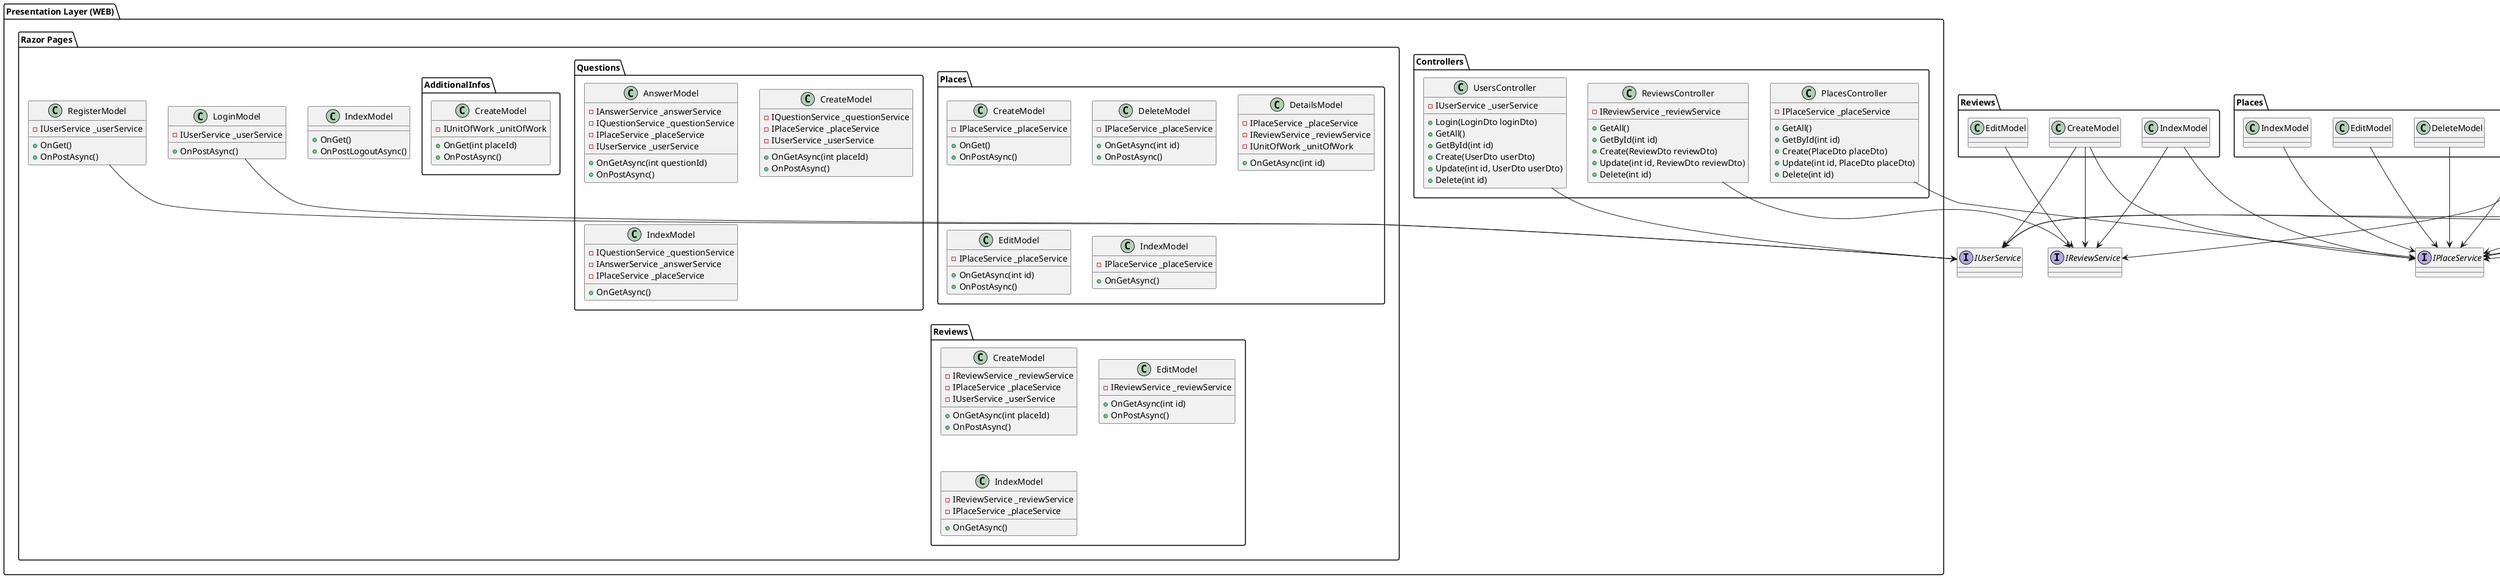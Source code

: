 @startuml
package "Presentation Layer (WEB)" {
  package "Controllers" {
    class PlacesController {
      - IPlaceService _placeService
      + GetAll()
      + GetById(int id)
      + Create(PlaceDto placeDto)
      + Update(int id, PlaceDto placeDto)
      + Delete(int id)
    }

    class ReviewsController {
      - IReviewService _reviewService
      + GetAll()
      + GetById(int id)
      + Create(ReviewDto reviewDto)
      + Update(int id, ReviewDto reviewDto)
      + Delete(int id)
    }

    class UsersController {
      - IUserService _userService
      + Login(LoginDto loginDto)
      + GetAll()
      + GetById(int id)
      + Create(UserDto userDto)
      + Update(int id, UserDto userDto)
      + Delete(int id)
    }
  }

  package "Razor Pages" {
    class IndexModel {
      + OnGet()
      + OnPostLogoutAsync()
    }

    class LoginModel {
      - IUserService _userService
      + OnPostAsync()
    }

    class RegisterModel {
      - IUserService _userService
      + OnGet()
      + OnPostAsync()
    }

    package "Places" {
      class CreateModel {
        - IPlaceService _placeService
        + OnGet()
        + OnPostAsync()
      }

      class DeleteModel {
        - IPlaceService _placeService
        + OnGetAsync(int id)
        + OnPostAsync()
      }

      class DetailsModel {
        - IPlaceService _placeService
        - IReviewService _reviewService
        - IUnitOfWork _unitOfWork
        + OnGetAsync(int id)
      }

      class EditModel {
        - IPlaceService _placeService
        + OnGetAsync(int id)
        + OnPostAsync()
      }

      class IndexModel {
        - IPlaceService _placeService
        + OnGetAsync()
      }
    }

    package "Questions" {
      class AnswerModel {
        - IAnswerService _answerService
        - IQuestionService _questionService
        - IPlaceService _placeService
        - IUserService _userService
        + OnGetAsync(int questionId)
        + OnPostAsync()
      }

      class CreateModel {
        - IQuestionService _questionService
        - IPlaceService _placeService
        - IUserService _userService
        + OnGetAsync(int placeId)
        + OnPostAsync()
      }

      class IndexModel {
        - IQuestionService _questionService
        - IAnswerService _answerService
        - IPlaceService _placeService
        + OnGetAsync()
      }
    }

    package "Reviews" {
      class CreateModel {
        - IReviewService _reviewService
        - IPlaceService _placeService
        - IUserService _userService
        + OnGetAsync(int placeId)
        + OnPostAsync()
      }

      class EditModel {
        - IReviewService _reviewService
        + OnGetAsync(int id)
        + OnPostAsync()
      }

      class IndexModel {
        - IReviewService _reviewService
        - IPlaceService _placeService
        + OnGetAsync()
      }
    }

    package "AdditionalInfos" {
      class CreateModel {
        - IUnitOfWork _unitOfWork
        + OnGet(int placeId)
        + OnPostAsync()
      }
    }
  }
}

' Зв’язки контролерів із сервісами
PlacesController --> IPlaceService
ReviewsController --> IReviewService
UsersController --> IUserService

' Зв’язки Razor Pages із сервісами
LoginModel --> IUserService
RegisterModel --> IUserService
Places.CreateModel --> IPlaceService
Places.DeleteModel --> IPlaceService
Places.DetailsModel --> IPlaceService
Places.DetailsModel --> IReviewService
Places.DetailsModel --> IUnitOfWork
Places.EditModel --> IPlaceService
Places.IndexModel --> IPlaceService
Questions.AnswerModel --> IAnswerService
Questions.AnswerModel --> IQuestionService
Questions.AnswerModel --> IPlaceService
Questions.AnswerModel --> IUserService
Questions.CreateModel --> IQuestionService
Questions.CreateModel --> IPlaceService
Questions.CreateModel --> IUserService
Questions.IndexModel --> IQuestionService
Questions.IndexModel --> IAnswerService
Questions.IndexModel --> IPlaceService
Reviews.CreateModel --> IReviewService
Reviews.CreateModel --> IPlaceService
Reviews.CreateModel --> IUserService
Reviews.EditModel --> IReviewService
Reviews.IndexModel --> IReviewService
Reviews.IndexModel --> IPlaceService
AdditionalInfos.CreateModel --> IUnitOfWork

' Інтерфейси BLL
interface IPlaceService
interface IReviewService
interface IUserService
interface IQuestionService
interface IAnswerService
interface IUnitOfWork

@enduml